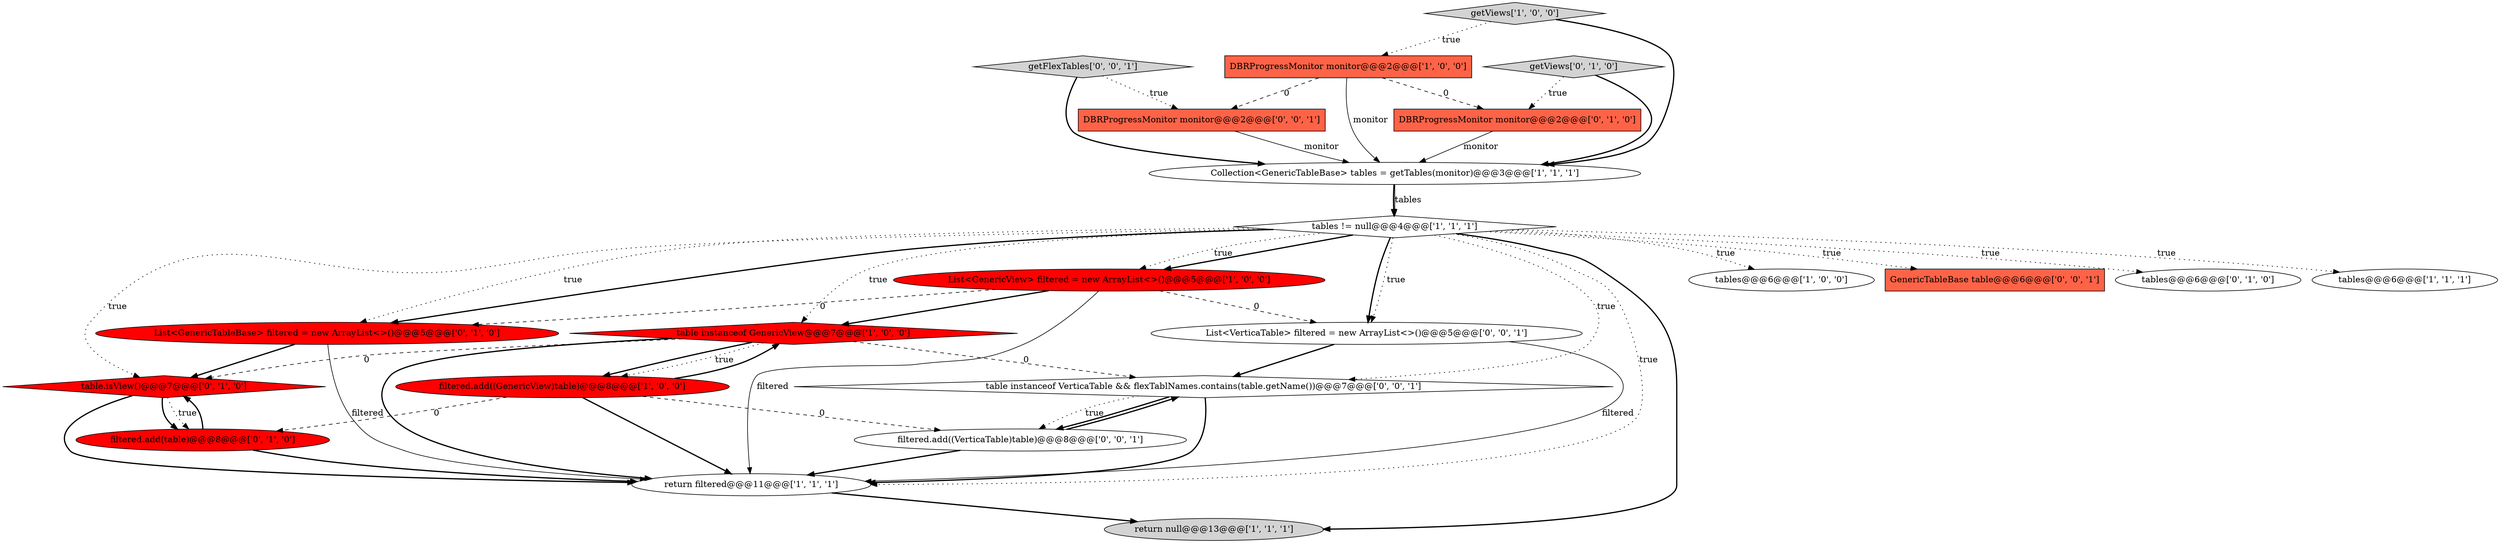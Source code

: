 digraph {
17 [style = filled, label = "getFlexTables['0', '0', '1']", fillcolor = lightgray, shape = diamond image = "AAA0AAABBB3BBB"];
16 [style = filled, label = "filtered.add(table)@@@8@@@['0', '1', '0']", fillcolor = red, shape = ellipse image = "AAA1AAABBB2BBB"];
4 [style = filled, label = "Collection<GenericTableBase> tables = getTables(monitor)@@@3@@@['1', '1', '1']", fillcolor = white, shape = ellipse image = "AAA0AAABBB1BBB"];
21 [style = filled, label = "table instanceof VerticaTable && flexTablNames.contains(table.getName())@@@7@@@['0', '0', '1']", fillcolor = white, shape = diamond image = "AAA0AAABBB3BBB"];
14 [style = filled, label = "table.isView()@@@7@@@['0', '1', '0']", fillcolor = red, shape = diamond image = "AAA1AAABBB2BBB"];
3 [style = filled, label = "tables@@@6@@@['1', '0', '0']", fillcolor = white, shape = ellipse image = "AAA0AAABBB1BBB"];
18 [style = filled, label = "GenericTableBase table@@@6@@@['0', '0', '1']", fillcolor = tomato, shape = box image = "AAA0AAABBB3BBB"];
12 [style = filled, label = "tables@@@6@@@['0', '1', '0']", fillcolor = white, shape = ellipse image = "AAA0AAABBB2BBB"];
20 [style = filled, label = "DBRProgressMonitor monitor@@@2@@@['0', '0', '1']", fillcolor = tomato, shape = box image = "AAA0AAABBB3BBB"];
7 [style = filled, label = "table instanceof GenericView@@@7@@@['1', '0', '0']", fillcolor = red, shape = diamond image = "AAA1AAABBB1BBB"];
1 [style = filled, label = "return filtered@@@11@@@['1', '1', '1']", fillcolor = white, shape = ellipse image = "AAA0AAABBB1BBB"];
11 [style = filled, label = "DBRProgressMonitor monitor@@@2@@@['0', '1', '0']", fillcolor = tomato, shape = box image = "AAA1AAABBB2BBB"];
6 [style = filled, label = "getViews['1', '0', '0']", fillcolor = lightgray, shape = diamond image = "AAA0AAABBB1BBB"];
10 [style = filled, label = "DBRProgressMonitor monitor@@@2@@@['1', '0', '0']", fillcolor = tomato, shape = box image = "AAA1AAABBB1BBB"];
5 [style = filled, label = "tables@@@6@@@['1', '1', '1']", fillcolor = white, shape = ellipse image = "AAA0AAABBB1BBB"];
2 [style = filled, label = "List<GenericView> filtered = new ArrayList<>()@@@5@@@['1', '0', '0']", fillcolor = red, shape = ellipse image = "AAA1AAABBB1BBB"];
8 [style = filled, label = "return null@@@13@@@['1', '1', '1']", fillcolor = lightgray, shape = ellipse image = "AAA0AAABBB1BBB"];
13 [style = filled, label = "List<GenericTableBase> filtered = new ArrayList<>()@@@5@@@['0', '1', '0']", fillcolor = red, shape = ellipse image = "AAA1AAABBB2BBB"];
22 [style = filled, label = "filtered.add((VerticaTable)table)@@@8@@@['0', '0', '1']", fillcolor = white, shape = ellipse image = "AAA0AAABBB3BBB"];
9 [style = filled, label = "tables != null@@@4@@@['1', '1', '1']", fillcolor = white, shape = diamond image = "AAA0AAABBB1BBB"];
0 [style = filled, label = "filtered.add((GenericView)table)@@@8@@@['1', '0', '0']", fillcolor = red, shape = ellipse image = "AAA1AAABBB1BBB"];
19 [style = filled, label = "List<VerticaTable> filtered = new ArrayList<>()@@@5@@@['0', '0', '1']", fillcolor = white, shape = ellipse image = "AAA0AAABBB3BBB"];
15 [style = filled, label = "getViews['0', '1', '0']", fillcolor = lightgray, shape = diamond image = "AAA0AAABBB2BBB"];
17->20 [style = dotted, label="true"];
14->16 [style = bold, label=""];
4->9 [style = bold, label=""];
9->12 [style = dotted, label="true"];
2->19 [style = dashed, label="0"];
7->1 [style = bold, label=""];
1->8 [style = bold, label=""];
7->21 [style = dashed, label="0"];
2->1 [style = solid, label="filtered"];
9->2 [style = bold, label=""];
7->14 [style = dashed, label="0"];
4->9 [style = solid, label="tables"];
0->16 [style = dashed, label="0"];
22->21 [style = bold, label=""];
21->22 [style = dotted, label="true"];
7->0 [style = bold, label=""];
10->4 [style = solid, label="monitor"];
9->21 [style = dotted, label="true"];
7->0 [style = dotted, label="true"];
9->8 [style = bold, label=""];
0->22 [style = dashed, label="0"];
9->14 [style = dotted, label="true"];
14->1 [style = bold, label=""];
11->4 [style = solid, label="monitor"];
0->7 [style = bold, label=""];
10->11 [style = dashed, label="0"];
20->4 [style = solid, label="monitor"];
6->10 [style = dotted, label="true"];
14->16 [style = dotted, label="true"];
6->4 [style = bold, label=""];
9->5 [style = dotted, label="true"];
9->19 [style = dotted, label="true"];
16->1 [style = bold, label=""];
21->22 [style = bold, label=""];
2->13 [style = dashed, label="0"];
0->1 [style = bold, label=""];
9->2 [style = dotted, label="true"];
9->13 [style = dotted, label="true"];
21->1 [style = bold, label=""];
15->4 [style = bold, label=""];
9->1 [style = dotted, label="true"];
15->11 [style = dotted, label="true"];
9->19 [style = bold, label=""];
9->18 [style = dotted, label="true"];
16->14 [style = bold, label=""];
10->20 [style = dashed, label="0"];
22->1 [style = bold, label=""];
2->7 [style = bold, label=""];
9->3 [style = dotted, label="true"];
9->7 [style = dotted, label="true"];
13->1 [style = solid, label="filtered"];
19->1 [style = solid, label="filtered"];
13->14 [style = bold, label=""];
17->4 [style = bold, label=""];
9->13 [style = bold, label=""];
19->21 [style = bold, label=""];
}
